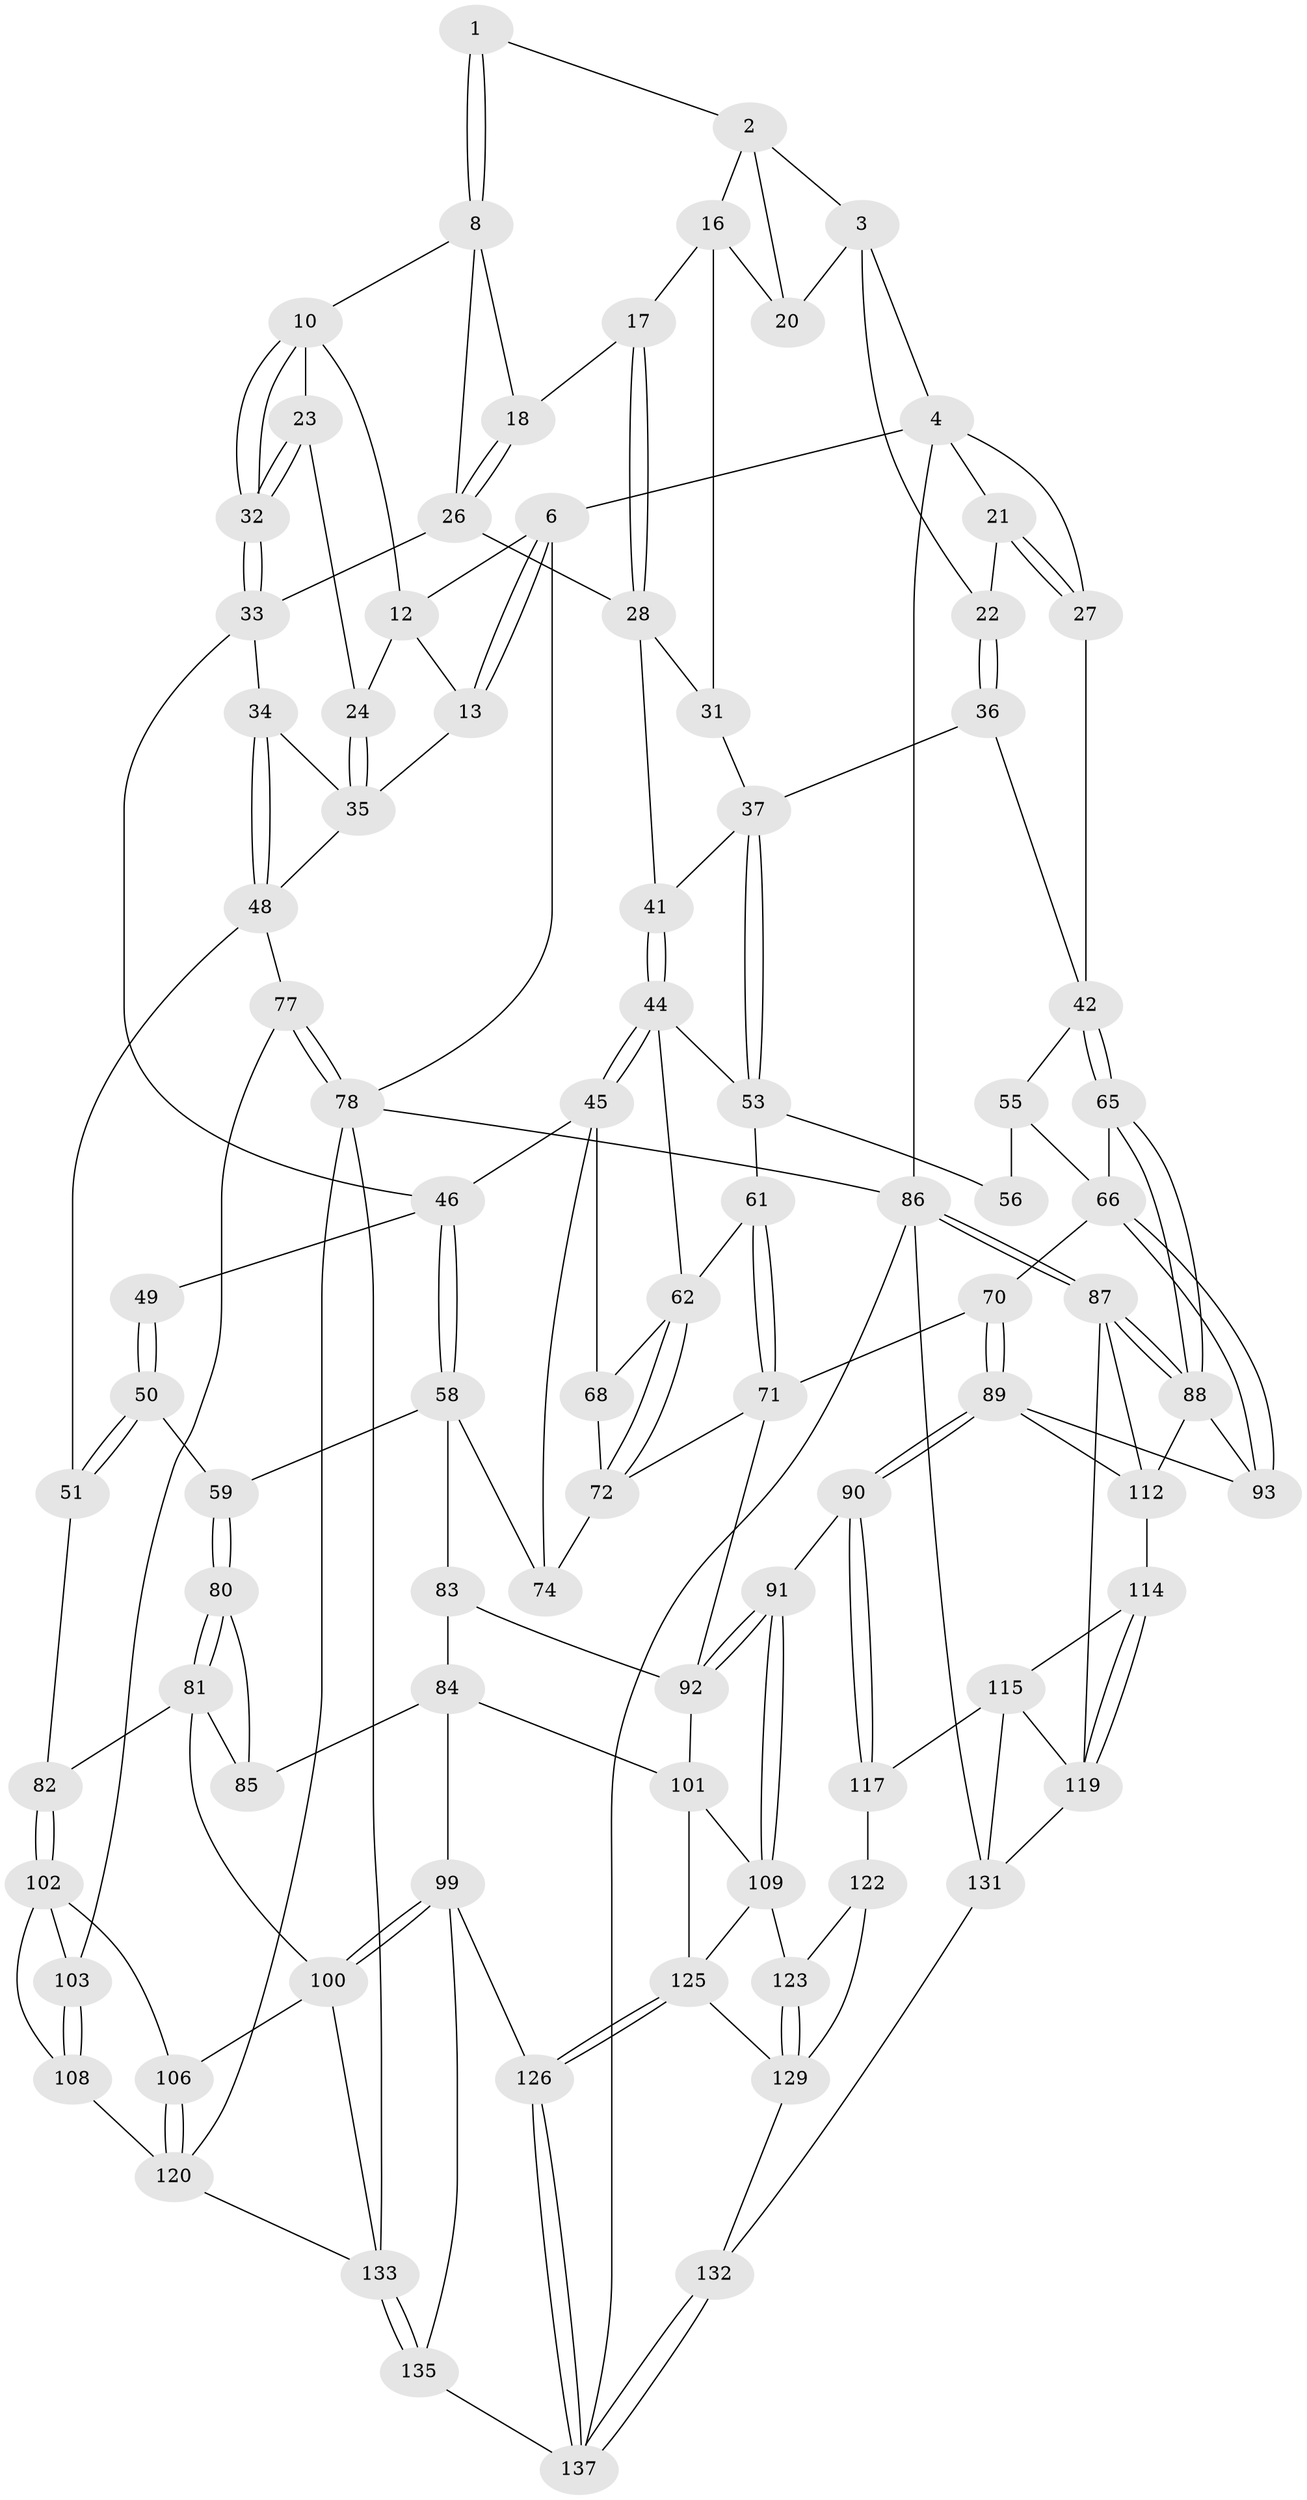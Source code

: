 // original degree distribution, {3: 0.014285714285714285, 4: 0.2357142857142857, 6: 0.22142857142857142, 5: 0.5285714285714286}
// Generated by graph-tools (version 1.1) at 2025/11/02/27/25 16:11:54]
// undirected, 90 vertices, 200 edges
graph export_dot {
graph [start="1"]
  node [color=gray90,style=filled];
  1 [pos="+0.3751715905579368+0"];
  2 [pos="+0.5809053599131135+0",super="+15"];
  3 [pos="+0.7625558514930518+0",super="+19"];
  4 [pos="+0.863439429573428+0",super="+5"];
  6 [pos="+0+0",super="+7"];
  8 [pos="+0.34346935246980365+0",super="+9"];
  10 [pos="+0.259548839824493+0.09968649069501037",super="+11"];
  12 [pos="+0.12787323196593095+0",super="+14"];
  13 [pos="+0+0.12230242461801506"];
  16 [pos="+0.5586238604165789+0.002685374453569068",super="+25"];
  17 [pos="+0.48948020569678796+0.09096431710751493"];
  18 [pos="+0.44087425549103115+0.08813391168186252"];
  20 [pos="+0.6862393395442732+0.11272243948787276"];
  21 [pos="+0.8327354195031214+0.10536161513852546"];
  22 [pos="+0.785778608543074+0.20442455557698797"];
  23 [pos="+0.10847758918433108+0.09460043997398443"];
  24 [pos="+0.06203499943608591+0.11208453889836724"];
  26 [pos="+0.35835497926099363+0.17311254207794977",super="+30"];
  27 [pos="+1+0.06510161544889291"];
  28 [pos="+0.4927488390985951+0.1723431698725659",super="+29"];
  31 [pos="+0.5903259434177625+0.19978501157174108"];
  32 [pos="+0.17461308892040997+0.20576340385811032"];
  33 [pos="+0.16608044876501632+0.24525560541514235",super="+39"];
  34 [pos="+0.12903534536851763+0.24814816216765376"];
  35 [pos="+0.07375723621200646+0.1890635222712194",super="+40"];
  36 [pos="+0.7930582367143021+0.24419260258655148"];
  37 [pos="+0.6677199462091307+0.28172463709905676",super="+38"];
  41 [pos="+0.42472346743860856+0.32994185604847237"];
  42 [pos="+1+0.2564407742638433",super="+43"];
  44 [pos="+0.42441842082746534+0.345418591606377",super="+54"];
  45 [pos="+0.41158530278572436+0.3578428296191011",super="+69"];
  46 [pos="+0.3827830096780284+0.3778308605619727",super="+47"];
  48 [pos="+0+0.4238226070182665",super="+52"];
  49 [pos="+0.20872091736679027+0.33862696851795215"];
  50 [pos="+0.0818778702976793+0.4563135049643844",super="+60"];
  51 [pos="+0.007072029484162848+0.4947416945106552"];
  53 [pos="+0.6514522007333268+0.3168993682882446",super="+57"];
  55 [pos="+0.8169134366423209+0.38701290849611086",super="+64"];
  56 [pos="+0.6753436309396315+0.399164110508975"];
  58 [pos="+0.3355584171965765+0.49565964953297886",super="+75"];
  59 [pos="+0.2890301412493739+0.5110351548823542"];
  61 [pos="+0.6392898650338585+0.4115648360197812"];
  62 [pos="+0.5570203822700017+0.43869469095235486",super="+63"];
  65 [pos="+1+0.2791747142633108"];
  66 [pos="+0.8269009046880506+0.5189481941856288",super="+67"];
  68 [pos="+0.510367672553501+0.45274913420080276"];
  70 [pos="+0.745822826792906+0.5324295502824727"];
  71 [pos="+0.6640663942370159+0.5290530120177583",super="+76"];
  72 [pos="+0.5712649740923283+0.6019237953988165",super="+73"];
  74 [pos="+0.4652381312772868+0.5897416232754346"];
  77 [pos="+0+0.7139095013024193"];
  78 [pos="+0+1",super="+79"];
  80 [pos="+0.25915932686133986+0.5530697570214225"];
  81 [pos="+0.17482046991882133+0.5973971204276711",super="+96"];
  82 [pos="+0.11889664715267691+0.5995794042604794"];
  83 [pos="+0.4420243468135996+0.6056106422043922"];
  84 [pos="+0.4136774441395283+0.635554595315417",super="+98"];
  85 [pos="+0.31444809376639593+0.6445767395934653"];
  86 [pos="+1+1",super="+138"];
  87 [pos="+1+0.7207495883686676",super="+118"];
  88 [pos="+1+0.7128625795011412",super="+95"];
  89 [pos="+0.7103440912773424+0.7289884450115859",super="+94"];
  90 [pos="+0.6706887841125325+0.7441815386698601"];
  91 [pos="+0.6469464540660522+0.7344833944302102"];
  92 [pos="+0.6158987047206004+0.6940089260410257",super="+97"];
  93 [pos="+0.8993308214160933+0.6361782654001737"];
  99 [pos="+0.3209664929475846+0.8326438903887609",super="+127"];
  100 [pos="+0.279836494045738+0.8170094200183692",super="+105"];
  101 [pos="+0.43118760392946276+0.8010641678897357",super="+110"];
  102 [pos="+0.10814596374868149+0.6997213833075634",super="+107"];
  103 [pos="+0+0.738909846880622",super="+104"];
  106 [pos="+0.22442048661630018+0.8207384205695231"];
  108 [pos="+0.10539470488519563+0.809249470126856",super="+111"];
  109 [pos="+0.5378207866743969+0.819820563444024",super="+124"];
  112 [pos="+0.8548485720231866+0.7901828191048573",super="+113"];
  114 [pos="+0.8213877440369958+0.8288290469422528"];
  115 [pos="+0.7594361216010244+0.8934280548331056",super="+116"];
  117 [pos="+0.6851895160066047+0.8183944247446552"];
  119 [pos="+0.9197412574823295+0.882129051460616",super="+136"];
  120 [pos="+0.10039821888084417+0.9746364098576437",super="+121"];
  122 [pos="+0.655383927075113+0.8570055807888172"];
  123 [pos="+0.6180297934128081+0.8753520434179047"];
  125 [pos="+0.49101206017248766+0.9126093274116303",super="+128"];
  126 [pos="+0.46627062936196717+0.9397640574101007"];
  129 [pos="+0.568819332780784+0.9271149819169868",super="+130"];
  131 [pos="+0.7443866978868623+0.9149832589196444",super="+139"];
  132 [pos="+0.6078195290818189+1"];
  133 [pos="+0.10535181790539411+1",super="+134"];
  135 [pos="+0.32565596919072276+1"];
  137 [pos="+0.6047212557460595+1",super="+140"];
  1 -- 2;
  1 -- 8;
  1 -- 8;
  2 -- 3;
  2 -- 16;
  2 -- 20;
  3 -- 4;
  3 -- 20;
  3 -- 22;
  4 -- 21;
  4 -- 27;
  4 -- 86;
  4 -- 6;
  6 -- 13;
  6 -- 13;
  6 -- 12;
  6 -- 78;
  8 -- 18;
  8 -- 10;
  8 -- 26;
  10 -- 32;
  10 -- 32;
  10 -- 12;
  10 -- 23;
  12 -- 24;
  12 -- 13;
  13 -- 35;
  16 -- 17;
  16 -- 20;
  16 -- 31;
  17 -- 18;
  17 -- 28;
  17 -- 28;
  18 -- 26;
  18 -- 26;
  21 -- 22;
  21 -- 27;
  21 -- 27;
  22 -- 36;
  22 -- 36;
  23 -- 24;
  23 -- 32;
  23 -- 32;
  24 -- 35;
  24 -- 35;
  26 -- 33;
  26 -- 28;
  27 -- 42;
  28 -- 31;
  28 -- 41;
  31 -- 37;
  32 -- 33;
  32 -- 33;
  33 -- 34;
  33 -- 46;
  34 -- 35;
  34 -- 48;
  34 -- 48;
  35 -- 48;
  36 -- 37;
  36 -- 42;
  37 -- 53;
  37 -- 53;
  37 -- 41;
  41 -- 44;
  41 -- 44;
  42 -- 65;
  42 -- 65;
  42 -- 55;
  44 -- 45;
  44 -- 45;
  44 -- 53;
  44 -- 62;
  45 -- 46;
  45 -- 74;
  45 -- 68;
  46 -- 58;
  46 -- 58;
  46 -- 49;
  48 -- 51;
  48 -- 77;
  49 -- 50 [weight=2];
  49 -- 50;
  50 -- 51;
  50 -- 51;
  50 -- 59;
  51 -- 82;
  53 -- 56;
  53 -- 61;
  55 -- 56 [weight=2];
  55 -- 66;
  58 -- 59;
  58 -- 83;
  58 -- 74;
  59 -- 80;
  59 -- 80;
  61 -- 62;
  61 -- 71;
  61 -- 71;
  62 -- 72;
  62 -- 72;
  62 -- 68;
  65 -- 66;
  65 -- 88;
  65 -- 88;
  66 -- 93;
  66 -- 93;
  66 -- 70;
  68 -- 72;
  70 -- 71;
  70 -- 89;
  70 -- 89;
  71 -- 72;
  71 -- 92;
  72 -- 74;
  77 -- 78;
  77 -- 78;
  77 -- 103;
  78 -- 133;
  78 -- 86;
  78 -- 120;
  80 -- 81;
  80 -- 81;
  80 -- 85;
  81 -- 82;
  81 -- 100;
  81 -- 85;
  82 -- 102;
  82 -- 102;
  83 -- 84;
  83 -- 92;
  84 -- 85;
  84 -- 99;
  84 -- 101;
  86 -- 87;
  86 -- 87;
  86 -- 137;
  86 -- 131;
  87 -- 88;
  87 -- 88;
  87 -- 112;
  87 -- 119;
  88 -- 112;
  88 -- 93;
  89 -- 90;
  89 -- 90;
  89 -- 93;
  89 -- 112;
  90 -- 91;
  90 -- 117;
  90 -- 117;
  91 -- 92;
  91 -- 92;
  91 -- 109;
  91 -- 109;
  92 -- 101;
  99 -- 100;
  99 -- 100;
  99 -- 126;
  99 -- 135;
  100 -- 106;
  100 -- 133;
  101 -- 125;
  101 -- 109;
  102 -- 103;
  102 -- 106;
  102 -- 108;
  103 -- 108 [weight=2];
  103 -- 108;
  106 -- 120;
  106 -- 120;
  108 -- 120;
  109 -- 125;
  109 -- 123;
  112 -- 114;
  114 -- 115;
  114 -- 119;
  114 -- 119;
  115 -- 131;
  115 -- 117;
  115 -- 119;
  117 -- 122;
  119 -- 131;
  120 -- 133;
  122 -- 123;
  122 -- 129;
  123 -- 129;
  123 -- 129;
  125 -- 126;
  125 -- 126;
  125 -- 129;
  126 -- 137;
  126 -- 137;
  129 -- 132;
  131 -- 132;
  132 -- 137;
  132 -- 137;
  133 -- 135;
  133 -- 135;
  135 -- 137;
}

